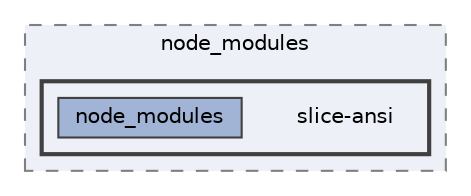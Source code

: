 digraph "C:/Users/arisc/OneDrive/Documents/GitHub/FINAL/EcoEats-Project/node_modules/slice-ansi"
{
 // LATEX_PDF_SIZE
  bgcolor="transparent";
  edge [fontname=Helvetica,fontsize=10,labelfontname=Helvetica,labelfontsize=10];
  node [fontname=Helvetica,fontsize=10,shape=box,height=0.2,width=0.4];
  compound=true
  subgraph clusterdir_5091f2b68170d33f954320199e2fed0a {
    graph [ bgcolor="#edf0f7", pencolor="grey50", label="node_modules", fontname=Helvetica,fontsize=10 style="filled,dashed", URL="dir_5091f2b68170d33f954320199e2fed0a.html",tooltip=""]
  subgraph clusterdir_0a6d701c3ba6664aaedd0579b1d1eb65 {
    graph [ bgcolor="#edf0f7", pencolor="grey25", label="", fontname=Helvetica,fontsize=10 style="filled,bold", URL="dir_0a6d701c3ba6664aaedd0579b1d1eb65.html",tooltip=""]
    dir_0a6d701c3ba6664aaedd0579b1d1eb65 [shape=plaintext, label="slice-ansi"];
  dir_db6fd283e79f3c396bc212dec02c4ccf [label="node_modules", fillcolor="#a2b4d6", color="grey25", style="filled", URL="dir_db6fd283e79f3c396bc212dec02c4ccf.html",tooltip=""];
  }
  }
}
